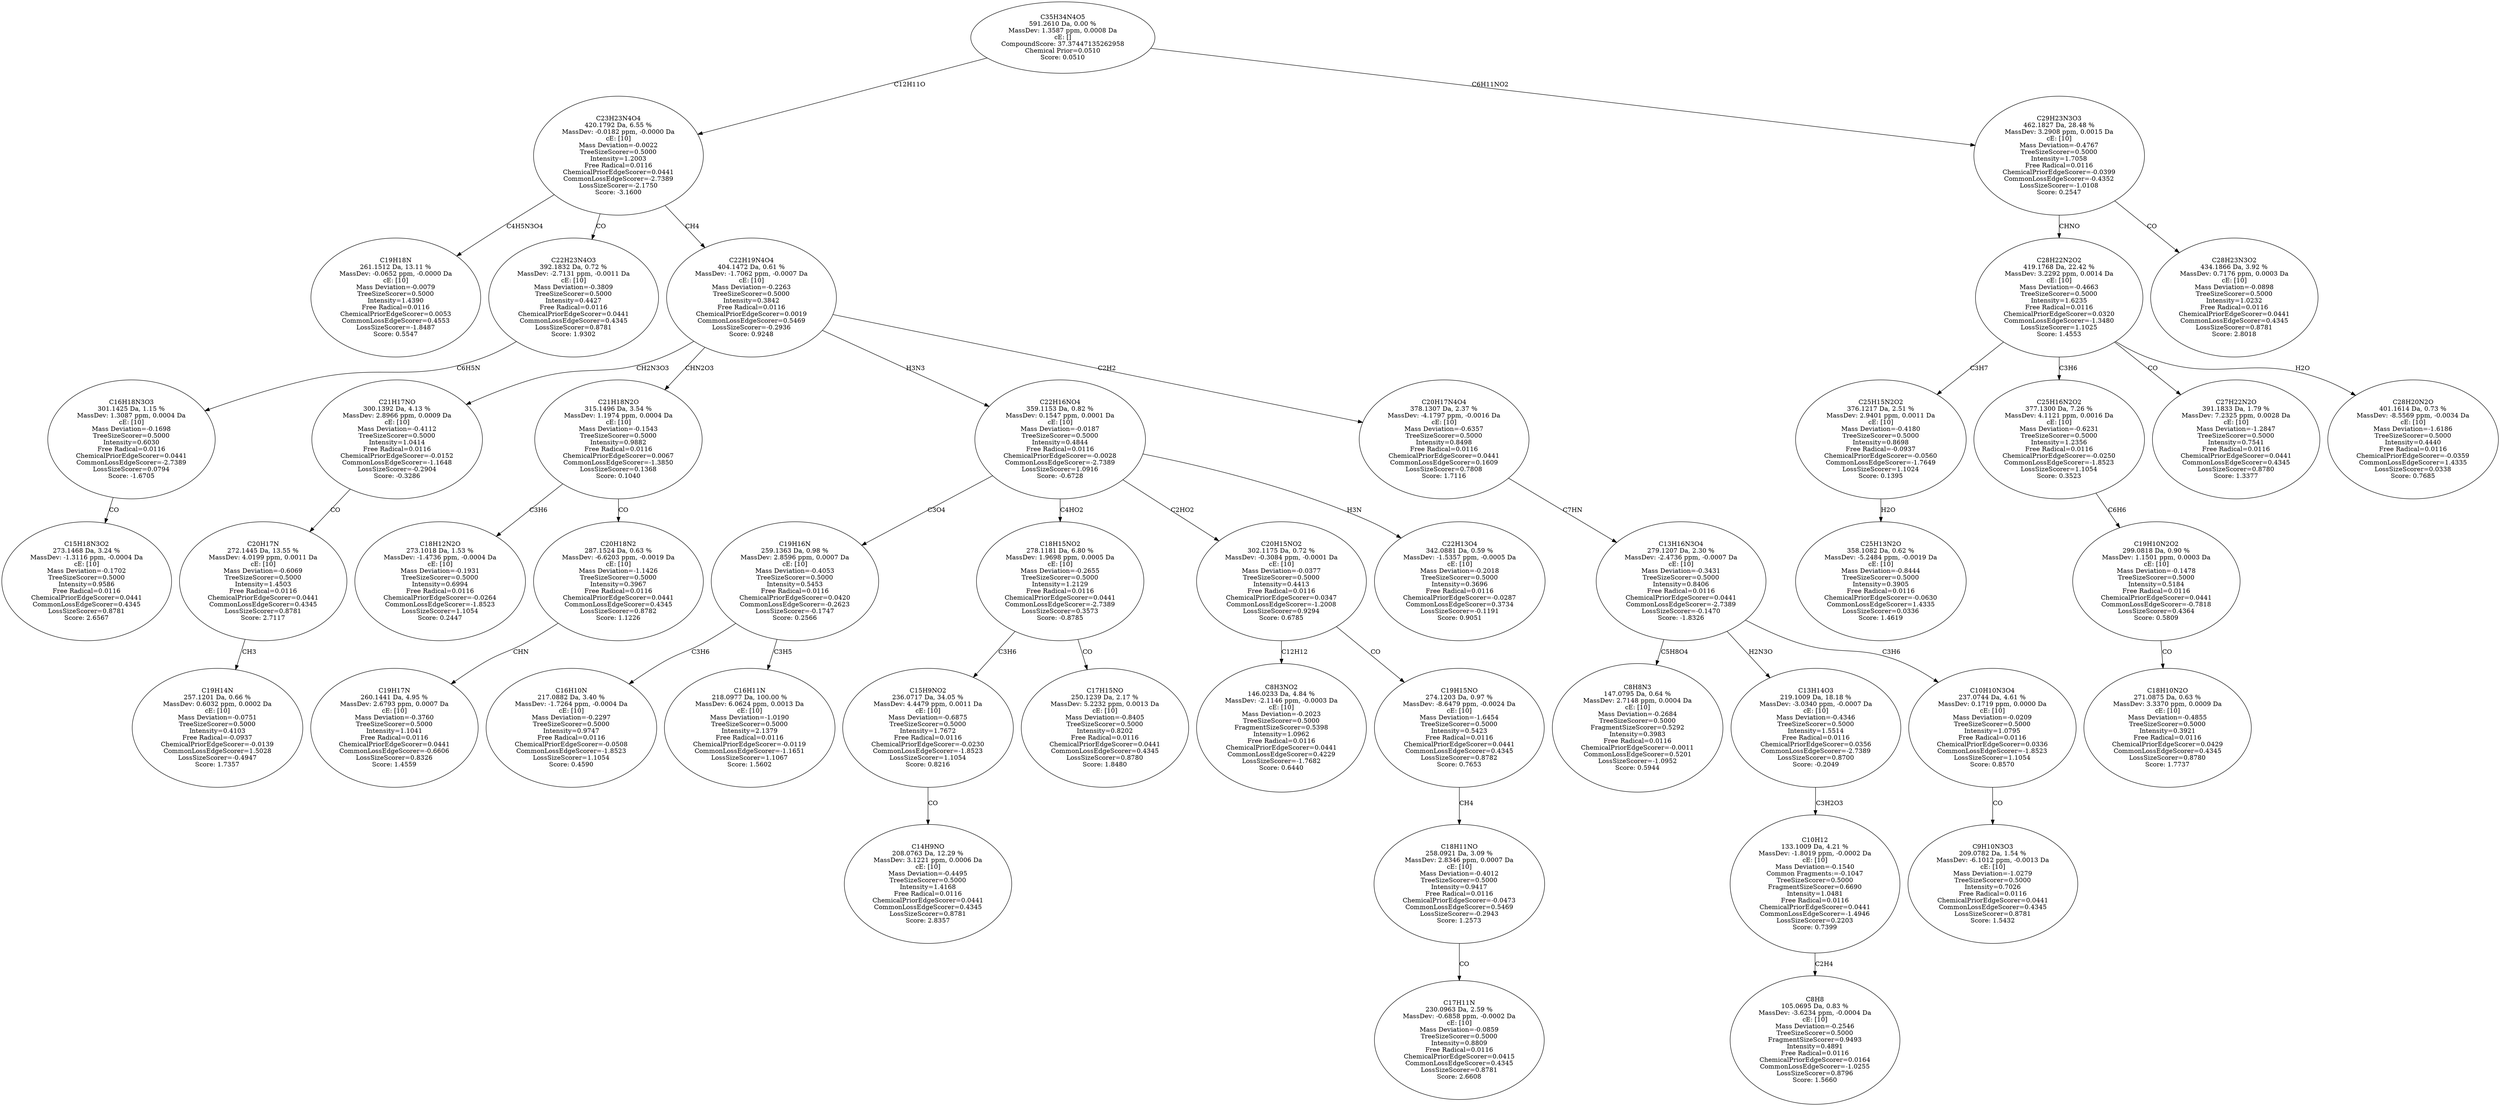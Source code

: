 strict digraph {
v1 [label="C19H18N\n261.1512 Da, 13.11 %\nMassDev: -0.0652 ppm, -0.0000 Da\ncE: [10]\nMass Deviation=-0.0079\nTreeSizeScorer=0.5000\nIntensity=1.4390\nFree Radical=0.0116\nChemicalPriorEdgeScorer=0.0053\nCommonLossEdgeScorer=0.4553\nLossSizeScorer=-1.8487\nScore: 0.5547"];
v2 [label="C15H18N3O2\n273.1468 Da, 3.24 %\nMassDev: -1.3116 ppm, -0.0004 Da\ncE: [10]\nMass Deviation=-0.1702\nTreeSizeScorer=0.5000\nIntensity=0.9586\nFree Radical=0.0116\nChemicalPriorEdgeScorer=0.0441\nCommonLossEdgeScorer=0.4345\nLossSizeScorer=0.8781\nScore: 2.6567"];
v3 [label="C16H18N3O3\n301.1425 Da, 1.15 %\nMassDev: 1.3087 ppm, 0.0004 Da\ncE: [10]\nMass Deviation=-0.1698\nTreeSizeScorer=0.5000\nIntensity=0.6030\nFree Radical=0.0116\nChemicalPriorEdgeScorer=0.0441\nCommonLossEdgeScorer=-2.7389\nLossSizeScorer=0.0794\nScore: -1.6705"];
v4 [label="C22H23N4O3\n392.1832 Da, 0.72 %\nMassDev: -2.7131 ppm, -0.0011 Da\ncE: [10]\nMass Deviation=-0.3809\nTreeSizeScorer=0.5000\nIntensity=0.4427\nFree Radical=0.0116\nChemicalPriorEdgeScorer=0.0441\nCommonLossEdgeScorer=0.4345\nLossSizeScorer=0.8781\nScore: 1.9302"];
v5 [label="C19H14N\n257.1201 Da, 0.66 %\nMassDev: 0.6032 ppm, 0.0002 Da\ncE: [10]\nMass Deviation=-0.0751\nTreeSizeScorer=0.5000\nIntensity=0.4103\nFree Radical=-0.0937\nChemicalPriorEdgeScorer=-0.0139\nCommonLossEdgeScorer=1.5028\nLossSizeScorer=-0.4947\nScore: 1.7357"];
v6 [label="C20H17N\n272.1445 Da, 13.55 %\nMassDev: 4.0199 ppm, 0.0011 Da\ncE: [10]\nMass Deviation=-0.6069\nTreeSizeScorer=0.5000\nIntensity=1.4503\nFree Radical=0.0116\nChemicalPriorEdgeScorer=0.0441\nCommonLossEdgeScorer=0.4345\nLossSizeScorer=0.8781\nScore: 2.7117"];
v7 [label="C21H17NO\n300.1392 Da, 4.13 %\nMassDev: 2.8966 ppm, 0.0009 Da\ncE: [10]\nMass Deviation=-0.4112\nTreeSizeScorer=0.5000\nIntensity=1.0414\nFree Radical=0.0116\nChemicalPriorEdgeScorer=-0.0152\nCommonLossEdgeScorer=-1.1648\nLossSizeScorer=-0.2904\nScore: -0.3286"];
v8 [label="C18H12N2O\n273.1018 Da, 1.53 %\nMassDev: -1.4736 ppm, -0.0004 Da\ncE: [10]\nMass Deviation=-0.1931\nTreeSizeScorer=0.5000\nIntensity=0.6994\nFree Radical=0.0116\nChemicalPriorEdgeScorer=-0.0264\nCommonLossEdgeScorer=-1.8523\nLossSizeScorer=1.1054\nScore: 0.2447"];
v9 [label="C19H17N\n260.1441 Da, 4.95 %\nMassDev: 2.6793 ppm, 0.0007 Da\ncE: [10]\nMass Deviation=-0.3760\nTreeSizeScorer=0.5000\nIntensity=1.1041\nFree Radical=0.0116\nChemicalPriorEdgeScorer=0.0441\nCommonLossEdgeScorer=-0.6606\nLossSizeScorer=0.8326\nScore: 1.4559"];
v10 [label="C20H18N2\n287.1524 Da, 0.63 %\nMassDev: -6.6203 ppm, -0.0019 Da\ncE: [10]\nMass Deviation=-1.1426\nTreeSizeScorer=0.5000\nIntensity=0.3967\nFree Radical=0.0116\nChemicalPriorEdgeScorer=0.0441\nCommonLossEdgeScorer=0.4345\nLossSizeScorer=0.8782\nScore: 1.1226"];
v11 [label="C21H18N2O\n315.1496 Da, 3.54 %\nMassDev: 1.1974 ppm, 0.0004 Da\ncE: [10]\nMass Deviation=-0.1543\nTreeSizeScorer=0.5000\nIntensity=0.9882\nFree Radical=0.0116\nChemicalPriorEdgeScorer=0.0067\nCommonLossEdgeScorer=-1.3850\nLossSizeScorer=0.1368\nScore: 0.1040"];
v12 [label="C16H10N\n217.0882 Da, 3.40 %\nMassDev: -1.7264 ppm, -0.0004 Da\ncE: [10]\nMass Deviation=-0.2297\nTreeSizeScorer=0.5000\nIntensity=0.9747\nFree Radical=0.0116\nChemicalPriorEdgeScorer=-0.0508\nCommonLossEdgeScorer=-1.8523\nLossSizeScorer=1.1054\nScore: 0.4590"];
v13 [label="C16H11N\n218.0977 Da, 100.00 %\nMassDev: 6.0624 ppm, 0.0013 Da\ncE: [10]\nMass Deviation=-1.0190\nTreeSizeScorer=0.5000\nIntensity=2.1379\nFree Radical=0.0116\nChemicalPriorEdgeScorer=-0.0119\nCommonLossEdgeScorer=-1.1651\nLossSizeScorer=1.1067\nScore: 1.5602"];
v14 [label="C19H16N\n259.1363 Da, 0.98 %\nMassDev: 2.8596 ppm, 0.0007 Da\ncE: [10]\nMass Deviation=-0.4053\nTreeSizeScorer=0.5000\nIntensity=0.5453\nFree Radical=0.0116\nChemicalPriorEdgeScorer=0.0420\nCommonLossEdgeScorer=-0.2623\nLossSizeScorer=-0.1747\nScore: 0.2566"];
v15 [label="C14H9NO\n208.0763 Da, 12.29 %\nMassDev: 3.1221 ppm, 0.0006 Da\ncE: [10]\nMass Deviation=-0.4495\nTreeSizeScorer=0.5000\nIntensity=1.4168\nFree Radical=0.0116\nChemicalPriorEdgeScorer=0.0441\nCommonLossEdgeScorer=0.4345\nLossSizeScorer=0.8781\nScore: 2.8357"];
v16 [label="C15H9NO2\n236.0717 Da, 34.05 %\nMassDev: 4.4479 ppm, 0.0011 Da\ncE: [10]\nMass Deviation=-0.6875\nTreeSizeScorer=0.5000\nIntensity=1.7672\nFree Radical=0.0116\nChemicalPriorEdgeScorer=-0.0230\nCommonLossEdgeScorer=-1.8523\nLossSizeScorer=1.1054\nScore: 0.8216"];
v17 [label="C17H15NO\n250.1239 Da, 2.17 %\nMassDev: 5.2232 ppm, 0.0013 Da\ncE: [10]\nMass Deviation=-0.8405\nTreeSizeScorer=0.5000\nIntensity=0.8202\nFree Radical=0.0116\nChemicalPriorEdgeScorer=0.0441\nCommonLossEdgeScorer=0.4345\nLossSizeScorer=0.8780\nScore: 1.8480"];
v18 [label="C18H15NO2\n278.1181 Da, 6.80 %\nMassDev: 1.9698 ppm, 0.0005 Da\ncE: [10]\nMass Deviation=-0.2655\nTreeSizeScorer=0.5000\nIntensity=1.2129\nFree Radical=0.0116\nChemicalPriorEdgeScorer=0.0441\nCommonLossEdgeScorer=-2.7389\nLossSizeScorer=0.3573\nScore: -0.8785"];
v19 [label="C8H3NO2\n146.0233 Da, 4.84 %\nMassDev: -2.1146 ppm, -0.0003 Da\ncE: [10]\nMass Deviation=-0.2023\nTreeSizeScorer=0.5000\nFragmentSizeScorer=0.5398\nIntensity=1.0962\nFree Radical=0.0116\nChemicalPriorEdgeScorer=0.0441\nCommonLossEdgeScorer=0.4229\nLossSizeScorer=-1.7682\nScore: 0.6440"];
v20 [label="C17H11N\n230.0963 Da, 2.59 %\nMassDev: -0.6858 ppm, -0.0002 Da\ncE: [10]\nMass Deviation=-0.0859\nTreeSizeScorer=0.5000\nIntensity=0.8809\nFree Radical=0.0116\nChemicalPriorEdgeScorer=0.0415\nCommonLossEdgeScorer=0.4345\nLossSizeScorer=0.8781\nScore: 2.6608"];
v21 [label="C18H11NO\n258.0921 Da, 3.09 %\nMassDev: 2.8346 ppm, 0.0007 Da\ncE: [10]\nMass Deviation=-0.4012\nTreeSizeScorer=0.5000\nIntensity=0.9417\nFree Radical=0.0116\nChemicalPriorEdgeScorer=-0.0473\nCommonLossEdgeScorer=0.5469\nLossSizeScorer=-0.2943\nScore: 1.2573"];
v22 [label="C19H15NO\n274.1203 Da, 0.97 %\nMassDev: -8.6479 ppm, -0.0024 Da\ncE: [10]\nMass Deviation=-1.6454\nTreeSizeScorer=0.5000\nIntensity=0.5423\nFree Radical=0.0116\nChemicalPriorEdgeScorer=0.0441\nCommonLossEdgeScorer=0.4345\nLossSizeScorer=0.8782\nScore: 0.7653"];
v23 [label="C20H15NO2\n302.1175 Da, 0.72 %\nMassDev: -0.3084 ppm, -0.0001 Da\ncE: [10]\nMass Deviation=-0.0377\nTreeSizeScorer=0.5000\nIntensity=0.4413\nFree Radical=0.0116\nChemicalPriorEdgeScorer=0.0347\nCommonLossEdgeScorer=-1.2008\nLossSizeScorer=0.9294\nScore: 0.6785"];
v24 [label="C22H13O4\n342.0881 Da, 0.59 %\nMassDev: -1.5357 ppm, -0.0005 Da\ncE: [10]\nMass Deviation=-0.2018\nTreeSizeScorer=0.5000\nIntensity=0.3696\nFree Radical=0.0116\nChemicalPriorEdgeScorer=-0.0287\nCommonLossEdgeScorer=0.3734\nLossSizeScorer=-0.1191\nScore: 0.9051"];
v25 [label="C22H16NO4\n359.1153 Da, 0.82 %\nMassDev: 0.1547 ppm, 0.0001 Da\ncE: [10]\nMass Deviation=-0.0187\nTreeSizeScorer=0.5000\nIntensity=0.4844\nFree Radical=0.0116\nChemicalPriorEdgeScorer=-0.0028\nCommonLossEdgeScorer=-2.7389\nLossSizeScorer=1.0916\nScore: -0.6728"];
v26 [label="C8H8N3\n147.0795 Da, 0.64 %\nMassDev: 2.7148 ppm, 0.0004 Da\ncE: [10]\nMass Deviation=-0.2684\nTreeSizeScorer=0.5000\nFragmentSizeScorer=0.5292\nIntensity=0.3983\nFree Radical=0.0116\nChemicalPriorEdgeScorer=-0.0011\nCommonLossEdgeScorer=0.5201\nLossSizeScorer=-1.0952\nScore: 0.5944"];
v27 [label="C8H8\n105.0695 Da, 0.83 %\nMassDev: -3.6234 ppm, -0.0004 Da\ncE: [10]\nMass Deviation=-0.2546\nTreeSizeScorer=0.5000\nFragmentSizeScorer=0.9493\nIntensity=0.4891\nFree Radical=0.0116\nChemicalPriorEdgeScorer=0.0164\nCommonLossEdgeScorer=-1.0255\nLossSizeScorer=0.8796\nScore: 1.5660"];
v28 [label="C10H12\n133.1009 Da, 4.21 %\nMassDev: -1.8019 ppm, -0.0002 Da\ncE: [10]\nMass Deviation=-0.1540\nCommon Fragments:=-0.1047\nTreeSizeScorer=0.5000\nFragmentSizeScorer=0.6690\nIntensity=1.0481\nFree Radical=0.0116\nChemicalPriorEdgeScorer=0.0441\nCommonLossEdgeScorer=-1.4946\nLossSizeScorer=0.2203\nScore: 0.7399"];
v29 [label="C13H14O3\n219.1009 Da, 18.18 %\nMassDev: -3.0340 ppm, -0.0007 Da\ncE: [10]\nMass Deviation=-0.4346\nTreeSizeScorer=0.5000\nIntensity=1.5514\nFree Radical=0.0116\nChemicalPriorEdgeScorer=0.0356\nCommonLossEdgeScorer=-2.7389\nLossSizeScorer=0.8700\nScore: -0.2049"];
v30 [label="C9H10N3O3\n209.0782 Da, 1.54 %\nMassDev: -6.1012 ppm, -0.0013 Da\ncE: [10]\nMass Deviation=-1.0279\nTreeSizeScorer=0.5000\nIntensity=0.7026\nFree Radical=0.0116\nChemicalPriorEdgeScorer=0.0441\nCommonLossEdgeScorer=0.4345\nLossSizeScorer=0.8781\nScore: 1.5432"];
v31 [label="C10H10N3O4\n237.0744 Da, 4.61 %\nMassDev: 0.1719 ppm, 0.0000 Da\ncE: [10]\nMass Deviation=-0.0209\nTreeSizeScorer=0.5000\nIntensity=1.0795\nFree Radical=0.0116\nChemicalPriorEdgeScorer=0.0336\nCommonLossEdgeScorer=-1.8523\nLossSizeScorer=1.1054\nScore: 0.8570"];
v32 [label="C13H16N3O4\n279.1207 Da, 2.30 %\nMassDev: -2.4736 ppm, -0.0007 Da\ncE: [10]\nMass Deviation=-0.3431\nTreeSizeScorer=0.5000\nIntensity=0.8406\nFree Radical=0.0116\nChemicalPriorEdgeScorer=0.0441\nCommonLossEdgeScorer=-2.7389\nLossSizeScorer=-0.1470\nScore: -1.8326"];
v33 [label="C20H17N4O4\n378.1307 Da, 2.37 %\nMassDev: -4.1797 ppm, -0.0016 Da\ncE: [10]\nMass Deviation=-0.6357\nTreeSizeScorer=0.5000\nIntensity=0.8498\nFree Radical=0.0116\nChemicalPriorEdgeScorer=0.0441\nCommonLossEdgeScorer=0.1609\nLossSizeScorer=0.7808\nScore: 1.7116"];
v34 [label="C22H19N4O4\n404.1472 Da, 0.61 %\nMassDev: -1.7062 ppm, -0.0007 Da\ncE: [10]\nMass Deviation=-0.2263\nTreeSizeScorer=0.5000\nIntensity=0.3842\nFree Radical=0.0116\nChemicalPriorEdgeScorer=0.0019\nCommonLossEdgeScorer=0.5469\nLossSizeScorer=-0.2936\nScore: 0.9248"];
v35 [label="C23H23N4O4\n420.1792 Da, 6.55 %\nMassDev: -0.0182 ppm, -0.0000 Da\ncE: [10]\nMass Deviation=-0.0022\nTreeSizeScorer=0.5000\nIntensity=1.2003\nFree Radical=0.0116\nChemicalPriorEdgeScorer=0.0441\nCommonLossEdgeScorer=-2.7389\nLossSizeScorer=-2.1750\nScore: -3.1600"];
v36 [label="C25H13N2O\n358.1082 Da, 0.62 %\nMassDev: -5.2484 ppm, -0.0019 Da\ncE: [10]\nMass Deviation=-0.8444\nTreeSizeScorer=0.5000\nIntensity=0.3905\nFree Radical=0.0116\nChemicalPriorEdgeScorer=-0.0630\nCommonLossEdgeScorer=1.4335\nLossSizeScorer=0.0336\nScore: 1.4619"];
v37 [label="C25H15N2O2\n376.1217 Da, 2.51 %\nMassDev: 2.9401 ppm, 0.0011 Da\ncE: [10]\nMass Deviation=-0.4180\nTreeSizeScorer=0.5000\nIntensity=0.8698\nFree Radical=-0.0937\nChemicalPriorEdgeScorer=-0.0560\nCommonLossEdgeScorer=-1.7649\nLossSizeScorer=1.1024\nScore: 0.1395"];
v38 [label="C18H10N2O\n271.0875 Da, 0.63 %\nMassDev: 3.3370 ppm, 0.0009 Da\ncE: [10]\nMass Deviation=-0.4855\nTreeSizeScorer=0.5000\nIntensity=0.3921\nFree Radical=0.0116\nChemicalPriorEdgeScorer=0.0429\nCommonLossEdgeScorer=0.4345\nLossSizeScorer=0.8780\nScore: 1.7737"];
v39 [label="C19H10N2O2\n299.0818 Da, 0.90 %\nMassDev: 1.1501 ppm, 0.0003 Da\ncE: [10]\nMass Deviation=-0.1478\nTreeSizeScorer=0.5000\nIntensity=0.5184\nFree Radical=0.0116\nChemicalPriorEdgeScorer=0.0441\nCommonLossEdgeScorer=-0.7818\nLossSizeScorer=0.4364\nScore: 0.5809"];
v40 [label="C25H16N2O2\n377.1300 Da, 7.26 %\nMassDev: 4.1121 ppm, 0.0016 Da\ncE: [10]\nMass Deviation=-0.6231\nTreeSizeScorer=0.5000\nIntensity=1.2356\nFree Radical=0.0116\nChemicalPriorEdgeScorer=-0.0250\nCommonLossEdgeScorer=-1.8523\nLossSizeScorer=1.1054\nScore: 0.3523"];
v41 [label="C27H22N2O\n391.1833 Da, 1.79 %\nMassDev: 7.2325 ppm, 0.0028 Da\ncE: [10]\nMass Deviation=-1.2847\nTreeSizeScorer=0.5000\nIntensity=0.7541\nFree Radical=0.0116\nChemicalPriorEdgeScorer=0.0441\nCommonLossEdgeScorer=0.4345\nLossSizeScorer=0.8780\nScore: 1.3377"];
v42 [label="C28H20N2O\n401.1614 Da, 0.73 %\nMassDev: -8.5569 ppm, -0.0034 Da\ncE: [10]\nMass Deviation=-1.6186\nTreeSizeScorer=0.5000\nIntensity=0.4440\nFree Radical=0.0116\nChemicalPriorEdgeScorer=-0.0359\nCommonLossEdgeScorer=1.4335\nLossSizeScorer=0.0338\nScore: 0.7685"];
v43 [label="C28H22N2O2\n419.1768 Da, 22.42 %\nMassDev: 3.2292 ppm, 0.0014 Da\ncE: [10]\nMass Deviation=-0.4663\nTreeSizeScorer=0.5000\nIntensity=1.6235\nFree Radical=0.0116\nChemicalPriorEdgeScorer=0.0320\nCommonLossEdgeScorer=-1.3480\nLossSizeScorer=1.1025\nScore: 1.4553"];
v44 [label="C28H23N3O2\n434.1866 Da, 3.92 %\nMassDev: 0.7176 ppm, 0.0003 Da\ncE: [10]\nMass Deviation=-0.0898\nTreeSizeScorer=0.5000\nIntensity=1.0232\nFree Radical=0.0116\nChemicalPriorEdgeScorer=0.0441\nCommonLossEdgeScorer=0.4345\nLossSizeScorer=0.8781\nScore: 2.8018"];
v45 [label="C29H23N3O3\n462.1827 Da, 28.48 %\nMassDev: 3.2908 ppm, 0.0015 Da\ncE: [10]\nMass Deviation=-0.4767\nTreeSizeScorer=0.5000\nIntensity=1.7058\nFree Radical=0.0116\nChemicalPriorEdgeScorer=-0.0399\nCommonLossEdgeScorer=-0.4352\nLossSizeScorer=-1.0108\nScore: 0.2547"];
v46 [label="C35H34N4O5\n591.2610 Da, 0.00 %\nMassDev: 1.3587 ppm, 0.0008 Da\ncE: []\nCompoundScore: 37.37447135262958\nChemical Prior=0.0510\nScore: 0.0510"];
v35 -> v1 [label="C4H5N3O4"];
v3 -> v2 [label="CO"];
v4 -> v3 [label="C6H5N"];
v35 -> v4 [label="CO"];
v6 -> v5 [label="CH3"];
v7 -> v6 [label="CO"];
v34 -> v7 [label="CH2N3O3"];
v11 -> v8 [label="C3H6"];
v10 -> v9 [label="CHN"];
v11 -> v10 [label="CO"];
v34 -> v11 [label="CHN2O3"];
v14 -> v12 [label="C3H6"];
v14 -> v13 [label="C3H5"];
v25 -> v14 [label="C3O4"];
v16 -> v15 [label="CO"];
v18 -> v16 [label="C3H6"];
v18 -> v17 [label="CO"];
v25 -> v18 [label="C4HO2"];
v23 -> v19 [label="C12H12"];
v21 -> v20 [label="CO"];
v22 -> v21 [label="CH4"];
v23 -> v22 [label="CO"];
v25 -> v23 [label="C2HO2"];
v25 -> v24 [label="H3N"];
v34 -> v25 [label="H3N3"];
v32 -> v26 [label="C5H8O4"];
v28 -> v27 [label="C2H4"];
v29 -> v28 [label="C3H2O3"];
v32 -> v29 [label="H2N3O"];
v31 -> v30 [label="CO"];
v32 -> v31 [label="C3H6"];
v33 -> v32 [label="C7HN"];
v34 -> v33 [label="C2H2"];
v35 -> v34 [label="CH4"];
v46 -> v35 [label="C12H11O"];
v37 -> v36 [label="H2O"];
v43 -> v37 [label="C3H7"];
v39 -> v38 [label="CO"];
v40 -> v39 [label="C6H6"];
v43 -> v40 [label="C3H6"];
v43 -> v41 [label="CO"];
v43 -> v42 [label="H2O"];
v45 -> v43 [label="CHNO"];
v45 -> v44 [label="CO"];
v46 -> v45 [label="C6H11NO2"];
}